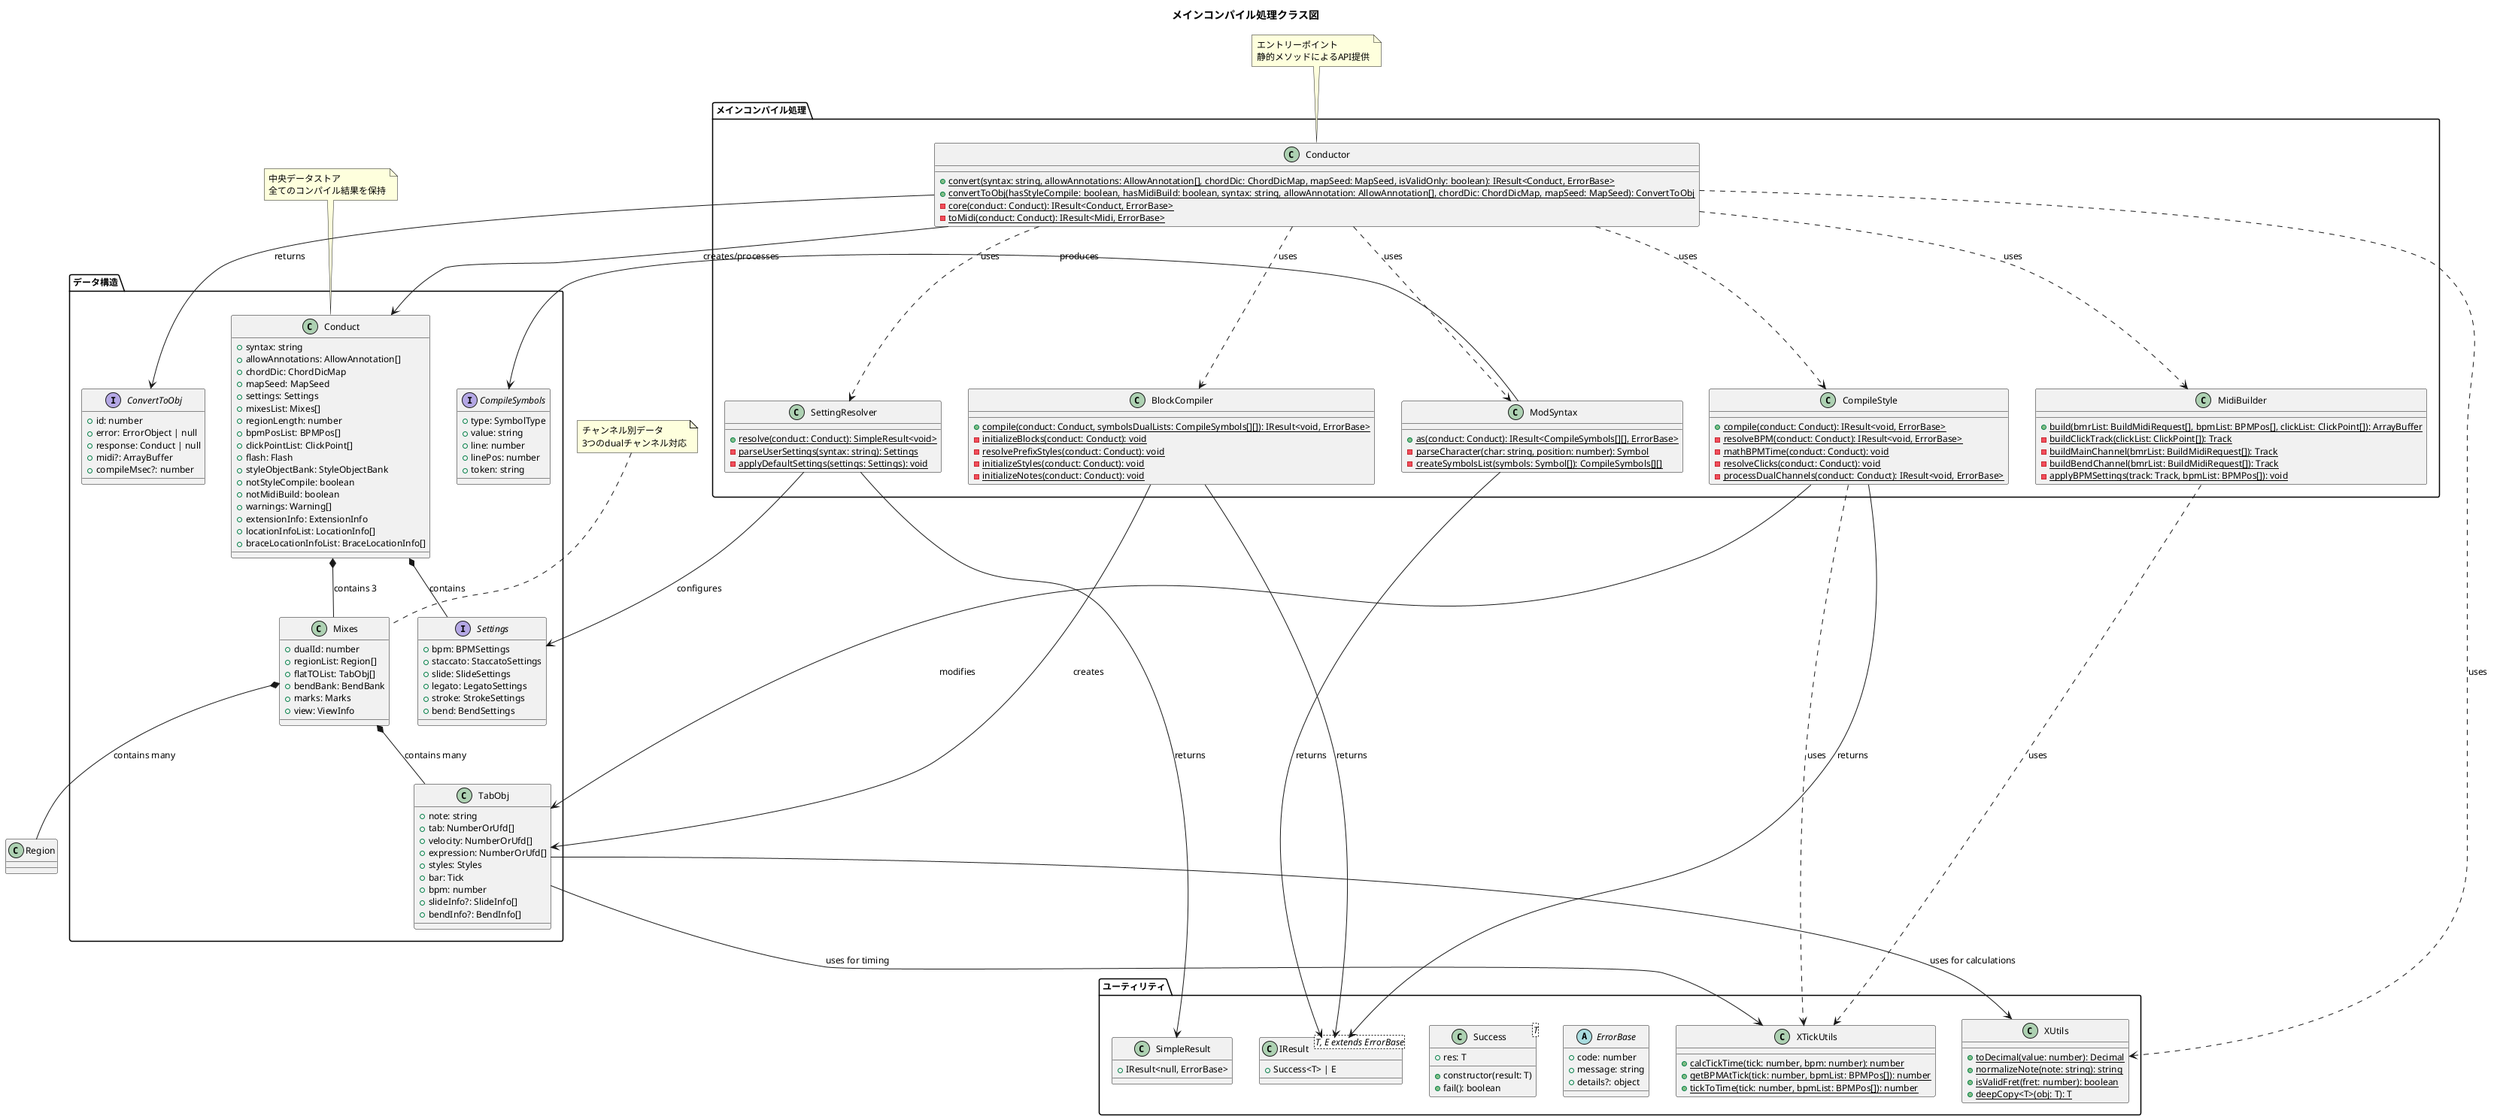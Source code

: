 @startuml main-compilation-classes
title メインコンパイル処理クラス図

!define FONT_SIZE 12
skinparam defaultFontSize FONT_SIZE

package "メインコンパイル処理" {
    
    class Conductor {
        +{static} convert(syntax: string, allowAnnotations: AllowAnnotation[], chordDic: ChordDicMap, mapSeed: MapSeed, isValidOnly: boolean): IResult<Conduct, ErrorBase>
        +{static} convertToObj(hasStyleCompile: boolean, hasMidiBuild: boolean, syntax: string, allowAnnotation: AllowAnnotation[], chordDic: ChordDicMap, mapSeed: MapSeed): ConvertToObj
        -{static} core(conduct: Conduct): IResult<Conduct, ErrorBase>
        -{static} toMidi(conduct: Conduct): IResult<Midi, ErrorBase>
    }

    class SettingResolver {
        +{static} resolve(conduct: Conduct): SimpleResult<void>
        -{static} parseUserSettings(syntax: string): Settings
        -{static} applyDefaultSettings(settings: Settings): void
    }

    class ModSyntax {
        +{static} as(conduct: Conduct): IResult<CompileSymbols[][], ErrorBase>
        -{static} parseCharacter(char: string, position: number): Symbol
        -{static} createSymbolsList(symbols: Symbol[]): CompileSymbols[][]
    }

    class BlockCompiler {
        +{static} compile(conduct: Conduct, symbolsDualLists: CompileSymbols[][]): IResult<void, ErrorBase>
        -{static} initializeBlocks(conduct: Conduct): void
        -{static} resolvePrefixStyles(conduct: Conduct): void
        -{static} initializeStyles(conduct: Conduct): void
        -{static} initializeNotes(conduct: Conduct): void
    }

    class CompileStyle {
        +{static} compile(conduct: Conduct): IResult<void, ErrorBase>
        -{static} resolveBPM(conduct: Conduct): IResult<void, ErrorBase>
        -{static} mathBPMTime(conduct: Conduct): void
        -{static} resolveClicks(conduct: Conduct): void
        -{static} processDualChannels(conduct: Conduct): IResult<void, ErrorBase>
    }

    class MidiBuilder {
        +{static} build(bmrList: BuildMidiRequest[], bpmList: BPMPos[], clickList: ClickPoint[]): ArrayBuffer
        -{static} buildClickTrack(clickList: ClickPoint[]): Track
        -{static} buildMainChannel(bmrList: BuildMidiRequest[]): Track
        -{static} buildBendChannel(bmrList: BuildMidiRequest[]): Track
        -{static} applyBPMSettings(track: Track, bpmList: BPMPos[]): void
    }
}

package "データ構造" {
    
    interface ConvertToObj {
        +id: number
        +error: ErrorObject | null
        +response: Conduct | null
        +midi?: ArrayBuffer
        +compileMsec?: number
    }

    class Conduct {
        +syntax: string
        +allowAnnotations: AllowAnnotation[]
        +chordDic: ChordDicMap
        +mapSeed: MapSeed
        +settings: Settings
        +mixesList: Mixes[]
        +regionLength: number
        +bpmPosList: BPMPos[]
        +clickPointList: ClickPoint[]
        +flash: Flash
        +styleObjectBank: StyleObjectBank
        +notStyleCompile: boolean
        +notMidiBuild: boolean
        +warnings: Warning[]
        +extensionInfo: ExtensionInfo
        +locationInfoList: LocationInfo[]
        +braceLocationInfoList: BraceLocationInfo[]
    }

    class Mixes {
        +dualId: number
        +regionList: Region[]
        +flatTOList: TabObj[]
        +bendBank: BendBank
        +marks: Marks
        +view: ViewInfo
    }

    class TabObj {
        +note: string
        +tab: NumberOrUfd[]
        +velocity: NumberOrUfd[]
        +expression: NumberOrUfd[]
        +styles: Styles
        +bar: Tick
        +bpm: number
        +slideInfo?: SlideInfo[]
        +bendInfo?: BendInfo[]
    }

    interface Settings {
        +bpm: BPMSettings
        +staccato: StaccatoSettings
        +slide: SlideSettings
        +legato: LegatoSettings
        +stroke: StrokeSettings
        +bend: BendSettings
    }

    interface CompileSymbols {
        +type: SymbolType
        +value: string
        +line: number
        +linePos: number
        +token: string
    }
}

package "ユーティリティ" {
    
    class XUtils {
        +{static} toDecimal(value: number): Decimal
        +{static} normalizeNote(note: string): string
        +{static} isValidFret(fret: number): boolean
        +{static} deepCopy<T>(obj: T): T
    }

    class XTickUtils {
        +{static} calcTickTime(tick: number, bpm: number): number
        +{static} getBPMAtTick(tick: number, bpmList: BPMPos[]): number
        +{static} tickToTime(tick: number, bpmList: BPMPos[]): number
    }

    abstract class ErrorBase {
        +code: number
        +message: string
        +details?: object
    }

    class Success<T> {
        +res: T
        +constructor(result: T)
        +fail(): boolean
    }

    class IResult<T, E extends ErrorBase> {
        +Success<T> | E
    }

    class SimpleResult {
        +IResult<null, ErrorBase>
    }
}

' 関係性の定義
Conductor ..> SettingResolver : uses
Conductor ..> ModSyntax : uses
Conductor ..> BlockCompiler : uses
Conductor ..> CompileStyle : uses
Conductor ..> MidiBuilder : uses
Conductor ..> XUtils : uses

Conductor --> ConvertToObj : returns
Conductor --> Conduct : creates/processes

SettingResolver --> Settings : configures
ModSyntax --> CompileSymbols : produces
BlockCompiler --> TabObj : creates
CompileStyle --> TabObj : modifies

Conduct *-- Mixes : contains 3
Conduct *-- Settings : contains
Mixes *-- TabObj : contains many
Mixes *-- Region : contains many

TabObj --> XTickUtils : uses for timing
TabObj --> XUtils : uses for calculations

CompileStyle ..> XTickUtils : uses
MidiBuilder ..> XTickUtils : uses

' エラーハンドリング
SettingResolver --> SimpleResult : returns
ModSyntax --> IResult : returns
BlockCompiler --> IResult : returns
CompileStyle --> IResult : returns

note top of Conductor : エントリーポイント\n静的メソッドによるAPI提供
note top of Conduct : 中央データストア\n全てのコンパイル結果を保持
note top of Mixes : チャンネル別データ\n3つのdualチャンネル対応

@enduml
